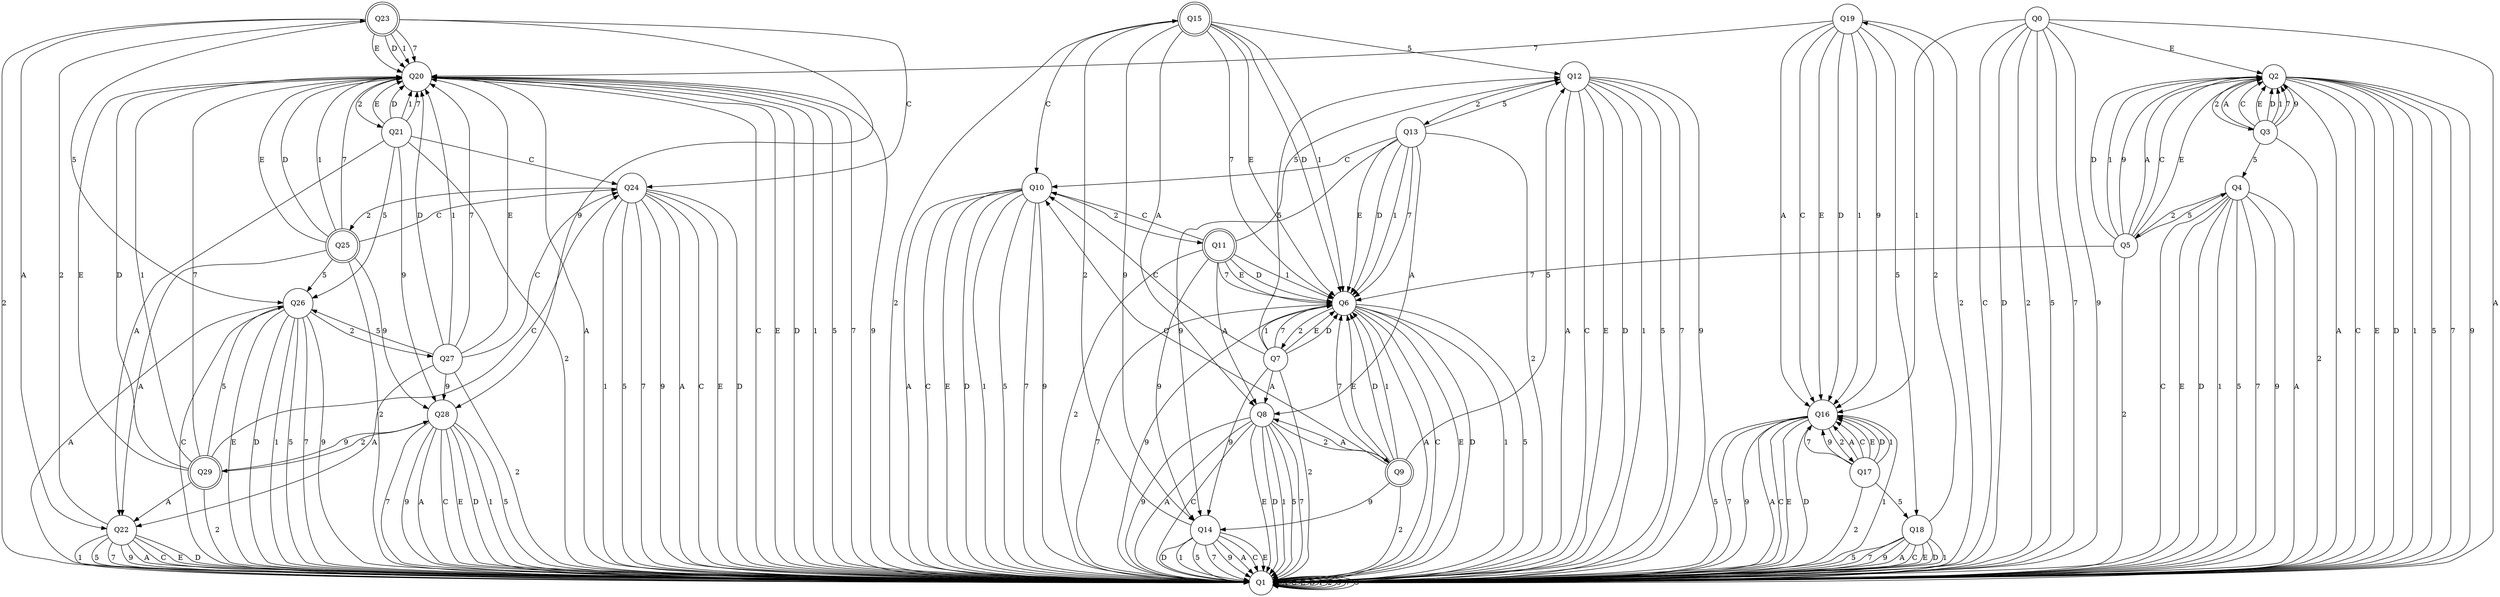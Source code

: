 digraph re_dfa {
Q15 [shape=doublecircle];
Q23 [shape=doublecircle];
Q22 [shape=circle];
Q25 [shape=doublecircle];
Q13 [shape=circle];
Q4 [shape=circle];
Q3 [shape=circle];
Q20 [shape=circle];
Q1 [shape=circle];
Q28 [shape=circle];
Q27 [shape=circle];
Q9 [shape=doublecircle];
Q14 [shape=circle];
Q11 [shape=doublecircle];
Q12 [shape=circle];
Q8 [shape=circle];
Q16 [shape=circle];
Q2 [shape=circle];
Q0 [shape=circle];
Q18 [shape=circle];
Q17 [shape=circle];
Q26 [shape=circle];
Q24 [shape=circle];
Q5 [shape=circle];
Q7 [shape=circle];
Q19 [shape=circle];
Q6 [shape=circle];
Q10 [shape=circle];
Q29 [shape=doublecircle];
Q21 [shape=circle];
Q15 -> Q8  [label=A];
Q15 -> Q10  [label=C];
Q15 -> Q6  [label=E];
Q15 -> Q6  [label=D];
Q15 -> Q6  [label=1];
Q15 -> Q1  [label=2];
Q15 -> Q12  [label=5];
Q15 -> Q6  [label=7];
Q15 -> Q14  [label=9];
Q23 -> Q22  [label=A];
Q23 -> Q24  [label=C];
Q23 -> Q20  [label=E];
Q23 -> Q20  [label=D];
Q23 -> Q20  [label=1];
Q23 -> Q1  [label=2];
Q23 -> Q26  [label=5];
Q23 -> Q20  [label=7];
Q23 -> Q28  [label=9];
Q22 -> Q1  [label=A];
Q22 -> Q1  [label=C];
Q22 -> Q1  [label=E];
Q22 -> Q1  [label=D];
Q22 -> Q1  [label=1];
Q22 -> Q23  [label=2];
Q22 -> Q1  [label=5];
Q22 -> Q1  [label=7];
Q22 -> Q1  [label=9];
Q25 -> Q22  [label=A];
Q25 -> Q24  [label=C];
Q25 -> Q20  [label=E];
Q25 -> Q20  [label=D];
Q25 -> Q20  [label=1];
Q25 -> Q1  [label=2];
Q25 -> Q26  [label=5];
Q25 -> Q20  [label=7];
Q25 -> Q28  [label=9];
Q13 -> Q8  [label=A];
Q13 -> Q10  [label=C];
Q13 -> Q6  [label=E];
Q13 -> Q6  [label=D];
Q13 -> Q6  [label=1];
Q13 -> Q1  [label=2];
Q13 -> Q12  [label=5];
Q13 -> Q6  [label=7];
Q13 -> Q14  [label=9];
Q4 -> Q1  [label=A];
Q4 -> Q1  [label=C];
Q4 -> Q1  [label=E];
Q4 -> Q1  [label=D];
Q4 -> Q1  [label=1];
Q4 -> Q5  [label=2];
Q4 -> Q1  [label=5];
Q4 -> Q1  [label=7];
Q4 -> Q1  [label=9];
Q3 -> Q2  [label=A];
Q3 -> Q2  [label=C];
Q3 -> Q2  [label=E];
Q3 -> Q2  [label=D];
Q3 -> Q2  [label=1];
Q3 -> Q1  [label=2];
Q3 -> Q4  [label=5];
Q3 -> Q2  [label=7];
Q3 -> Q2  [label=9];
Q20 -> Q1  [label=A];
Q20 -> Q1  [label=C];
Q20 -> Q1  [label=E];
Q20 -> Q1  [label=D];
Q20 -> Q1  [label=1];
Q20 -> Q21  [label=2];
Q20 -> Q1  [label=5];
Q20 -> Q1  [label=7];
Q20 -> Q1  [label=9];
Q1 -> Q1  [label=A];
Q1 -> Q1  [label=C];
Q1 -> Q1  [label=E];
Q1 -> Q1  [label=D];
Q1 -> Q1  [label=1];
Q1 -> Q1  [label=2];
Q1 -> Q1  [label=5];
Q1 -> Q1  [label=7];
Q1 -> Q1  [label=9];
Q28 -> Q1  [label=A];
Q28 -> Q1  [label=C];
Q28 -> Q1  [label=E];
Q28 -> Q1  [label=D];
Q28 -> Q1  [label=1];
Q28 -> Q29  [label=2];
Q28 -> Q1  [label=5];
Q28 -> Q1  [label=7];
Q28 -> Q1  [label=9];
Q27 -> Q22  [label=A];
Q27 -> Q24  [label=C];
Q27 -> Q20  [label=E];
Q27 -> Q20  [label=D];
Q27 -> Q20  [label=1];
Q27 -> Q1  [label=2];
Q27 -> Q26  [label=5];
Q27 -> Q20  [label=7];
Q27 -> Q28  [label=9];
Q9 -> Q8  [label=A];
Q9 -> Q10  [label=C];
Q9 -> Q6  [label=E];
Q9 -> Q6  [label=D];
Q9 -> Q6  [label=1];
Q9 -> Q1  [label=2];
Q9 -> Q12  [label=5];
Q9 -> Q6  [label=7];
Q9 -> Q14  [label=9];
Q14 -> Q1  [label=A];
Q14 -> Q1  [label=C];
Q14 -> Q1  [label=E];
Q14 -> Q1  [label=D];
Q14 -> Q1  [label=1];
Q14 -> Q15  [label=2];
Q14 -> Q1  [label=5];
Q14 -> Q1  [label=7];
Q14 -> Q1  [label=9];
Q11 -> Q8  [label=A];
Q11 -> Q10  [label=C];
Q11 -> Q6  [label=E];
Q11 -> Q6  [label=D];
Q11 -> Q6  [label=1];
Q11 -> Q1  [label=2];
Q11 -> Q12  [label=5];
Q11 -> Q6  [label=7];
Q11 -> Q14  [label=9];
Q12 -> Q1  [label=A];
Q12 -> Q1  [label=C];
Q12 -> Q1  [label=E];
Q12 -> Q1  [label=D];
Q12 -> Q1  [label=1];
Q12 -> Q13  [label=2];
Q12 -> Q1  [label=5];
Q12 -> Q1  [label=7];
Q12 -> Q1  [label=9];
Q8 -> Q1  [label=A];
Q8 -> Q1  [label=C];
Q8 -> Q1  [label=E];
Q8 -> Q1  [label=D];
Q8 -> Q1  [label=1];
Q8 -> Q9  [label=2];
Q8 -> Q1  [label=5];
Q8 -> Q1  [label=7];
Q8 -> Q1  [label=9];
Q16 -> Q1  [label=A];
Q16 -> Q1  [label=C];
Q16 -> Q1  [label=E];
Q16 -> Q1  [label=D];
Q16 -> Q1  [label=1];
Q16 -> Q17  [label=2];
Q16 -> Q1  [label=5];
Q16 -> Q1  [label=7];
Q16 -> Q1  [label=9];
Q2 -> Q1  [label=A];
Q2 -> Q1  [label=C];
Q2 -> Q1  [label=E];
Q2 -> Q1  [label=D];
Q2 -> Q1  [label=1];
Q2 -> Q3  [label=2];
Q2 -> Q1  [label=5];
Q2 -> Q1  [label=7];
Q2 -> Q1  [label=9];
Q0 -> Q1  [label=A];
Q0 -> Q1  [label=C];
Q0 -> Q2  [label=E];
Q0 -> Q1  [label=D];
Q0 -> Q16  [label=1];
Q0 -> Q1  [label=2];
Q0 -> Q1  [label=5];
Q0 -> Q1  [label=7];
Q0 -> Q1  [label=9];
Q18 -> Q1  [label=A];
Q18 -> Q1  [label=C];
Q18 -> Q1  [label=E];
Q18 -> Q1  [label=D];
Q18 -> Q1  [label=1];
Q18 -> Q19  [label=2];
Q18 -> Q1  [label=5];
Q18 -> Q1  [label=7];
Q18 -> Q1  [label=9];
Q17 -> Q16  [label=A];
Q17 -> Q16  [label=C];
Q17 -> Q16  [label=E];
Q17 -> Q16  [label=D];
Q17 -> Q16  [label=1];
Q17 -> Q1  [label=2];
Q17 -> Q18  [label=5];
Q17 -> Q16  [label=7];
Q17 -> Q16  [label=9];
Q26 -> Q1  [label=A];
Q26 -> Q1  [label=C];
Q26 -> Q1  [label=E];
Q26 -> Q1  [label=D];
Q26 -> Q1  [label=1];
Q26 -> Q27  [label=2];
Q26 -> Q1  [label=5];
Q26 -> Q1  [label=7];
Q26 -> Q1  [label=9];
Q24 -> Q1  [label=A];
Q24 -> Q1  [label=C];
Q24 -> Q1  [label=E];
Q24 -> Q1  [label=D];
Q24 -> Q1  [label=1];
Q24 -> Q25  [label=2];
Q24 -> Q1  [label=5];
Q24 -> Q1  [label=7];
Q24 -> Q1  [label=9];
Q5 -> Q2  [label=A];
Q5 -> Q2  [label=C];
Q5 -> Q2  [label=E];
Q5 -> Q2  [label=D];
Q5 -> Q2  [label=1];
Q5 -> Q1  [label=2];
Q5 -> Q4  [label=5];
Q5 -> Q6  [label=7];
Q5 -> Q2  [label=9];
Q7 -> Q8  [label=A];
Q7 -> Q10  [label=C];
Q7 -> Q6  [label=E];
Q7 -> Q6  [label=D];
Q7 -> Q6  [label=1];
Q7 -> Q1  [label=2];
Q7 -> Q12  [label=5];
Q7 -> Q6  [label=7];
Q7 -> Q14  [label=9];
Q19 -> Q16  [label=A];
Q19 -> Q16  [label=C];
Q19 -> Q16  [label=E];
Q19 -> Q16  [label=D];
Q19 -> Q16  [label=1];
Q19 -> Q1  [label=2];
Q19 -> Q18  [label=5];
Q19 -> Q20  [label=7];
Q19 -> Q16  [label=9];
Q6 -> Q1  [label=A];
Q6 -> Q1  [label=C];
Q6 -> Q1  [label=E];
Q6 -> Q1  [label=D];
Q6 -> Q1  [label=1];
Q6 -> Q7  [label=2];
Q6 -> Q1  [label=5];
Q6 -> Q1  [label=7];
Q6 -> Q1  [label=9];
Q10 -> Q1  [label=A];
Q10 -> Q1  [label=C];
Q10 -> Q1  [label=E];
Q10 -> Q1  [label=D];
Q10 -> Q1  [label=1];
Q10 -> Q11  [label=2];
Q10 -> Q1  [label=5];
Q10 -> Q1  [label=7];
Q10 -> Q1  [label=9];
Q29 -> Q22  [label=A];
Q29 -> Q24  [label=C];
Q29 -> Q20  [label=E];
Q29 -> Q20  [label=D];
Q29 -> Q20  [label=1];
Q29 -> Q1  [label=2];
Q29 -> Q26  [label=5];
Q29 -> Q20  [label=7];
Q29 -> Q28  [label=9];
Q21 -> Q22  [label=A];
Q21 -> Q24  [label=C];
Q21 -> Q20  [label=E];
Q21 -> Q20  [label=D];
Q21 -> Q20  [label=1];
Q21 -> Q1  [label=2];
Q21 -> Q26  [label=5];
Q21 -> Q20  [label=7];
Q21 -> Q28  [label=9];
}
